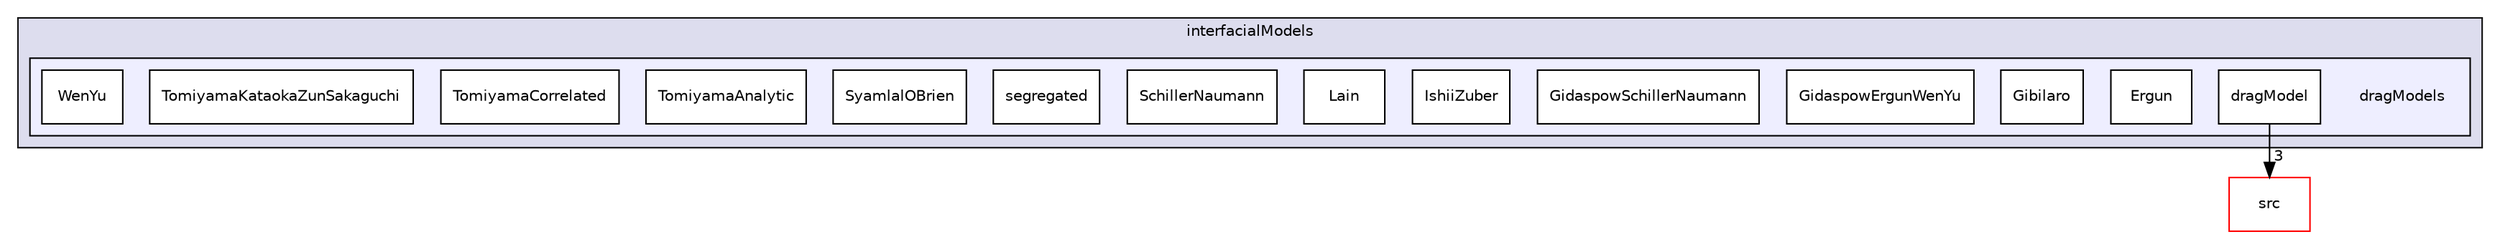 digraph "applications/solvers/multiphase/reactingEulerFoam/interfacialModels/dragModels" {
  bgcolor=transparent;
  compound=true
  node [ fontsize="10", fontname="Helvetica"];
  edge [ labelfontsize="10", labelfontname="Helvetica"];
  subgraph clusterdir_27c83a420e522b8ccff26d2d4e401b3e {
    graph [ bgcolor="#ddddee", pencolor="black", label="interfacialModels" fontname="Helvetica", fontsize="10", URL="dir_27c83a420e522b8ccff26d2d4e401b3e.html"]
  subgraph clusterdir_140550c5d1d4b990d521848813359ae9 {
    graph [ bgcolor="#eeeeff", pencolor="black", label="" URL="dir_140550c5d1d4b990d521848813359ae9.html"];
    dir_140550c5d1d4b990d521848813359ae9 [shape=plaintext label="dragModels"];
    dir_f262bfb3ec08e45a9e50a770f6f7114b [shape=box label="dragModel" color="black" fillcolor="white" style="filled" URL="dir_f262bfb3ec08e45a9e50a770f6f7114b.html"];
    dir_9cf683a63b22678575ffcf356dd3e9ba [shape=box label="Ergun" color="black" fillcolor="white" style="filled" URL="dir_9cf683a63b22678575ffcf356dd3e9ba.html"];
    dir_70b0711c301df584a6077cf79eda5df6 [shape=box label="Gibilaro" color="black" fillcolor="white" style="filled" URL="dir_70b0711c301df584a6077cf79eda5df6.html"];
    dir_46252b98a612051f1b8c9c92ad23c15f [shape=box label="GidaspowErgunWenYu" color="black" fillcolor="white" style="filled" URL="dir_46252b98a612051f1b8c9c92ad23c15f.html"];
    dir_31aec65ed883bde107f17a7439405c08 [shape=box label="GidaspowSchillerNaumann" color="black" fillcolor="white" style="filled" URL="dir_31aec65ed883bde107f17a7439405c08.html"];
    dir_57cdc5a1a0c167b86b7b0abe9e6a67fd [shape=box label="IshiiZuber" color="black" fillcolor="white" style="filled" URL="dir_57cdc5a1a0c167b86b7b0abe9e6a67fd.html"];
    dir_6d3be36a44208cd93f7b6bc68a22f76a [shape=box label="Lain" color="black" fillcolor="white" style="filled" URL="dir_6d3be36a44208cd93f7b6bc68a22f76a.html"];
    dir_855ea026da83c189d2059ec9eefc1f6e [shape=box label="SchillerNaumann" color="black" fillcolor="white" style="filled" URL="dir_855ea026da83c189d2059ec9eefc1f6e.html"];
    dir_4ec2b5e38f90517dcc27f11335ac06a5 [shape=box label="segregated" color="black" fillcolor="white" style="filled" URL="dir_4ec2b5e38f90517dcc27f11335ac06a5.html"];
    dir_3048089790bd6f340889c8d3f85c60dc [shape=box label="SyamlalOBrien" color="black" fillcolor="white" style="filled" URL="dir_3048089790bd6f340889c8d3f85c60dc.html"];
    dir_cf7836623b13ae3874875ca730054c97 [shape=box label="TomiyamaAnalytic" color="black" fillcolor="white" style="filled" URL="dir_cf7836623b13ae3874875ca730054c97.html"];
    dir_4e4a36fd67f3a6f8642892f8b80f3f3d [shape=box label="TomiyamaCorrelated" color="black" fillcolor="white" style="filled" URL="dir_4e4a36fd67f3a6f8642892f8b80f3f3d.html"];
    dir_b65a96dcf9231b867c98953e100d6bb7 [shape=box label="TomiyamaKataokaZunSakaguchi" color="black" fillcolor="white" style="filled" URL="dir_b65a96dcf9231b867c98953e100d6bb7.html"];
    dir_c1250ac48d38017bf4412f2fa1f6e8ec [shape=box label="WenYu" color="black" fillcolor="white" style="filled" URL="dir_c1250ac48d38017bf4412f2fa1f6e8ec.html"];
  }
  }
  dir_68267d1309a1af8e8297ef4c3efbcdba [shape=box label="src" color="red" URL="dir_68267d1309a1af8e8297ef4c3efbcdba.html"];
  dir_f262bfb3ec08e45a9e50a770f6f7114b->dir_68267d1309a1af8e8297ef4c3efbcdba [headlabel="3", labeldistance=1.5 headhref="dir_000171_000736.html"];
}
